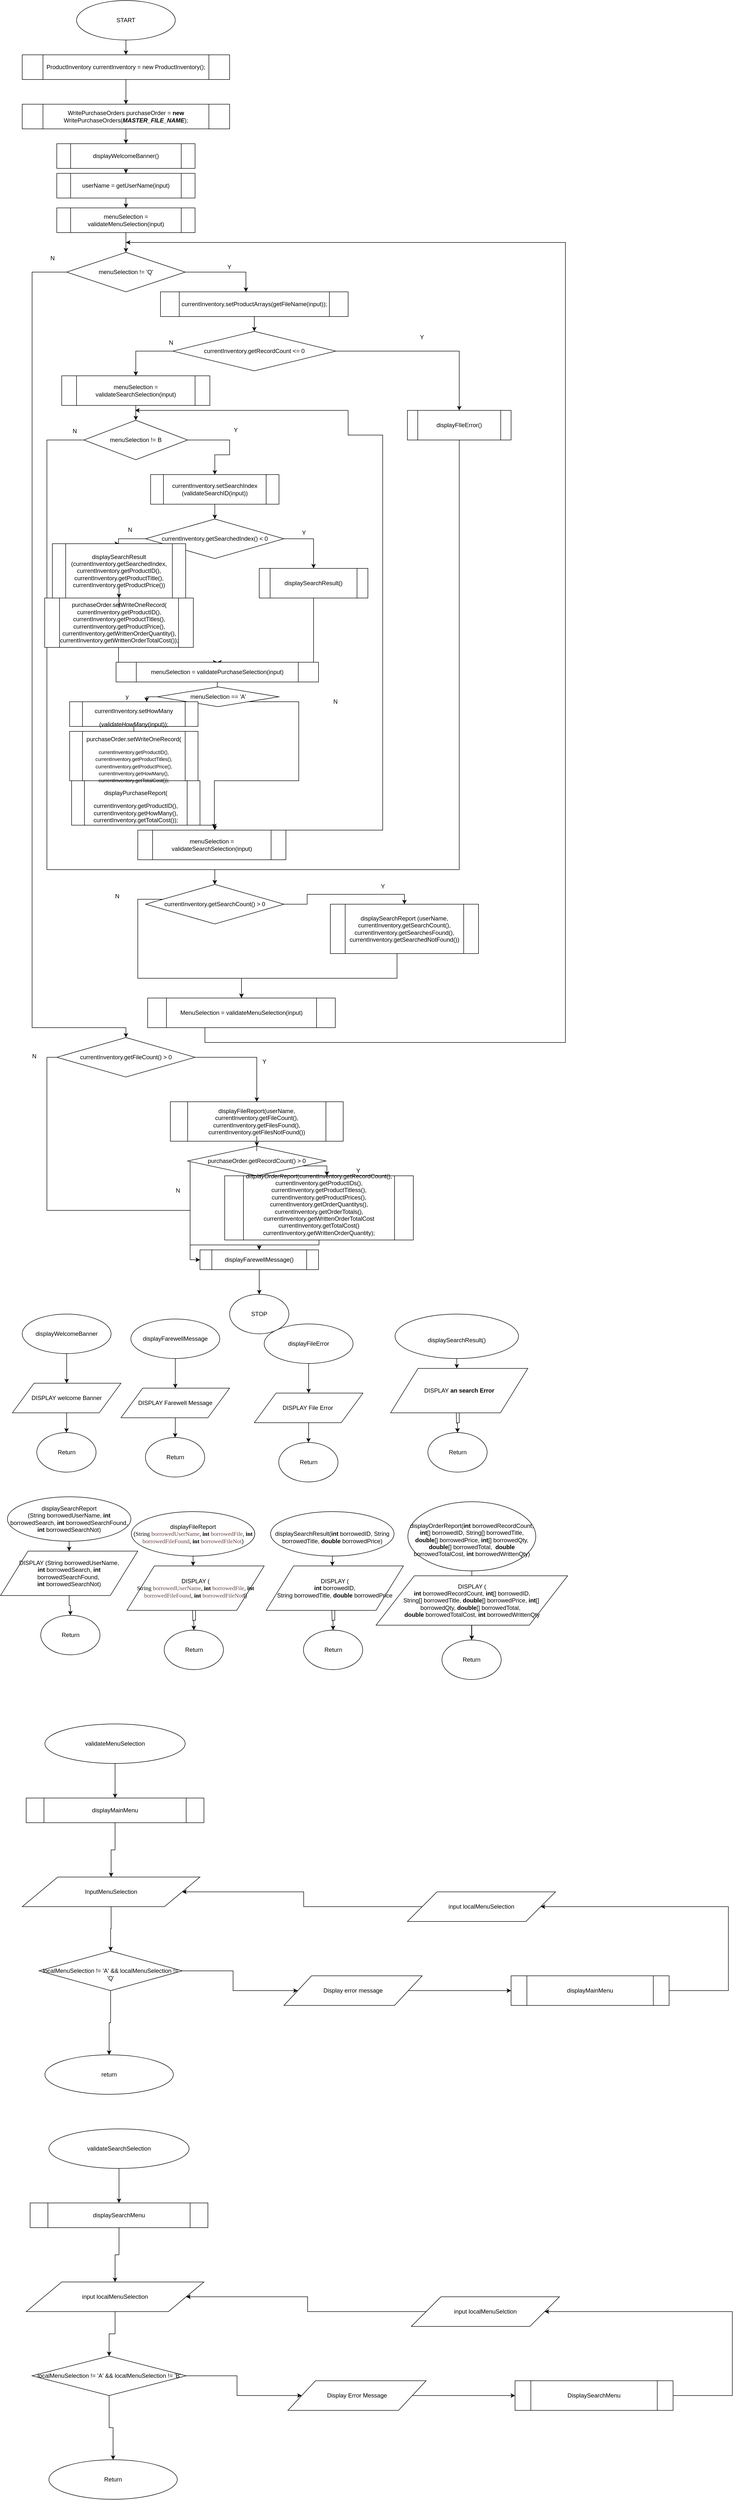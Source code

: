 <mxfile version="12.6.8" type="google" pages="2"><diagram id="ct2ORXxYquIzDV0jhzUm" name="FlowChart"><mxGraphModel dx="1488" dy="1743" grid="1" gridSize="10" guides="1" tooltips="1" connect="1" arrows="1" fold="1" page="1" pageScale="1" pageWidth="850" pageHeight="1100" math="0" shadow="0"><root><mxCell id="0"/><mxCell id="1" parent="0"/><mxCell id="kbiUQ-AD3EDQmQ-9XhS5-3" style="edgeStyle=orthogonalEdgeStyle;rounded=0;orthogonalLoop=1;jettySize=auto;html=1;" parent="1" source="kbiUQ-AD3EDQmQ-9XhS5-1" target="kbiUQ-AD3EDQmQ-9XhS5-2" edge="1"><mxGeometry relative="1" as="geometry"/></mxCell><mxCell id="kbiUQ-AD3EDQmQ-9XhS5-1" value="START" style="ellipse;whiteSpace=wrap;html=1;" parent="1" vertex="1"><mxGeometry x="150" y="-20" width="200" height="80" as="geometry"/></mxCell><mxCell id="kbiUQ-AD3EDQmQ-9XhS5-5" value="" style="edgeStyle=orthogonalEdgeStyle;rounded=0;orthogonalLoop=1;jettySize=auto;html=1;" parent="1" source="EFDT3xl1UUTPz5YFrEIs-1" target="kbiUQ-AD3EDQmQ-9XhS5-4" edge="1"><mxGeometry relative="1" as="geometry"/></mxCell><mxCell id="kbiUQ-AD3EDQmQ-9XhS5-2" value="ProductInventory currentInventory = new ProductInventory();" style="shape=process;whiteSpace=wrap;html=1;backgroundOutline=1;" parent="1" vertex="1"><mxGeometry x="40" y="90" width="420" height="50" as="geometry"/></mxCell><mxCell id="kbiUQ-AD3EDQmQ-9XhS5-7" value="" style="edgeStyle=orthogonalEdgeStyle;rounded=0;orthogonalLoop=1;jettySize=auto;html=1;" parent="1" source="kbiUQ-AD3EDQmQ-9XhS5-4" target="kbiUQ-AD3EDQmQ-9XhS5-6" edge="1"><mxGeometry relative="1" as="geometry"/></mxCell><mxCell id="kbiUQ-AD3EDQmQ-9XhS5-4" value="displayWelcomeBanner()" style="shape=process;whiteSpace=wrap;html=1;backgroundOutline=1;" parent="1" vertex="1"><mxGeometry x="110" y="270" width="280" height="50" as="geometry"/></mxCell><mxCell id="kbiUQ-AD3EDQmQ-9XhS5-9" value="" style="edgeStyle=orthogonalEdgeStyle;rounded=0;orthogonalLoop=1;jettySize=auto;html=1;" parent="1" source="kbiUQ-AD3EDQmQ-9XhS5-6" target="kbiUQ-AD3EDQmQ-9XhS5-8" edge="1"><mxGeometry relative="1" as="geometry"/></mxCell><mxCell id="kbiUQ-AD3EDQmQ-9XhS5-6" value="userName = getUserName(input)" style="shape=process;whiteSpace=wrap;html=1;backgroundOutline=1;" parent="1" vertex="1"><mxGeometry x="110" y="330" width="280" height="50" as="geometry"/></mxCell><mxCell id="kbiUQ-AD3EDQmQ-9XhS5-12" style="edgeStyle=orthogonalEdgeStyle;rounded=0;orthogonalLoop=1;jettySize=auto;html=1;" parent="1" source="kbiUQ-AD3EDQmQ-9XhS5-8" target="kbiUQ-AD3EDQmQ-9XhS5-10" edge="1"><mxGeometry relative="1" as="geometry"/></mxCell><mxCell id="kbiUQ-AD3EDQmQ-9XhS5-8" value="menuSelection = validateMenuSelection(input)" style="shape=process;whiteSpace=wrap;html=1;backgroundOutline=1;" parent="1" vertex="1"><mxGeometry x="110" y="400" width="280" height="50" as="geometry"/></mxCell><mxCell id="kbiUQ-AD3EDQmQ-9XhS5-13" style="edgeStyle=orthogonalEdgeStyle;rounded=0;orthogonalLoop=1;jettySize=auto;html=1;" parent="1" source="kbiUQ-AD3EDQmQ-9XhS5-10" target="kbiUQ-AD3EDQmQ-9XhS5-11" edge="1"><mxGeometry relative="1" as="geometry"><Array as="points"><mxPoint x="493" y="530"/></Array></mxGeometry></mxCell><mxCell id="kbiUQ-AD3EDQmQ-9XhS5-42" value="" style="edgeStyle=orthogonalEdgeStyle;rounded=0;orthogonalLoop=1;jettySize=auto;html=1;" parent="1" source="kbiUQ-AD3EDQmQ-9XhS5-10" target="kbiUQ-AD3EDQmQ-9XhS5-41" edge="1"><mxGeometry relative="1" as="geometry"><Array as="points"><mxPoint x="60" y="530"/><mxPoint x="60" y="2060"/></Array></mxGeometry></mxCell><mxCell id="kbiUQ-AD3EDQmQ-9XhS5-10" value="menuSelection != 'Q'" style="rhombus;whiteSpace=wrap;html=1;" parent="1" vertex="1"><mxGeometry x="130" y="490" width="240" height="80" as="geometry"/></mxCell><mxCell id="kbiUQ-AD3EDQmQ-9XhS5-46" style="edgeStyle=orthogonalEdgeStyle;rounded=0;orthogonalLoop=1;jettySize=auto;html=1;entryX=0.5;entryY=0;entryDx=0;entryDy=0;" parent="1" source="kbiUQ-AD3EDQmQ-9XhS5-41" target="kbiUQ-AD3EDQmQ-9XhS5-44" edge="1"><mxGeometry relative="1" as="geometry"><Array as="points"><mxPoint x="90" y="2120"/><mxPoint x="90" y="2430"/><mxPoint x="380" y="2430"/><mxPoint x="380" y="2500"/><mxPoint x="520" y="2500"/></Array></mxGeometry></mxCell><mxCell id="kbiUQ-AD3EDQmQ-9XhS5-47" style="edgeStyle=orthogonalEdgeStyle;rounded=0;orthogonalLoop=1;jettySize=auto;html=1;entryX=0.5;entryY=0;entryDx=0;entryDy=0;" parent="1" source="kbiUQ-AD3EDQmQ-9XhS5-41" target="kbiUQ-AD3EDQmQ-9XhS5-43" edge="1"><mxGeometry relative="1" as="geometry"><Array as="points"><mxPoint x="515" y="2120"/></Array></mxGeometry></mxCell><mxCell id="kbiUQ-AD3EDQmQ-9XhS5-41" value="currentInventory.getFileCount() &amp;gt; 0" style="rhombus;whiteSpace=wrap;html=1;" parent="1" vertex="1"><mxGeometry x="110" y="2080" width="280" height="80" as="geometry"/></mxCell><mxCell id="kbiUQ-AD3EDQmQ-9XhS5-15" style="edgeStyle=orthogonalEdgeStyle;rounded=0;orthogonalLoop=1;jettySize=auto;html=1;entryX=0.5;entryY=0;entryDx=0;entryDy=0;" parent="1" source="kbiUQ-AD3EDQmQ-9XhS5-11" target="kbiUQ-AD3EDQmQ-9XhS5-14" edge="1"><mxGeometry relative="1" as="geometry"/></mxCell><mxCell id="kbiUQ-AD3EDQmQ-9XhS5-11" value="currentInventory.setProductArrays(getFileName(input));" style="shape=process;whiteSpace=wrap;html=1;backgroundOutline=1;" parent="1" vertex="1"><mxGeometry x="320" y="570" width="380" height="50" as="geometry"/></mxCell><mxCell id="kbiUQ-AD3EDQmQ-9XhS5-17" style="edgeStyle=orthogonalEdgeStyle;rounded=0;orthogonalLoop=1;jettySize=auto;html=1;entryX=0.5;entryY=0;entryDx=0;entryDy=0;" parent="1" source="kbiUQ-AD3EDQmQ-9XhS5-14" target="kbiUQ-AD3EDQmQ-9XhS5-16" edge="1"><mxGeometry relative="1" as="geometry"><Array as="points"><mxPoint x="925" y="690"/></Array></mxGeometry></mxCell><mxCell id="kbiUQ-AD3EDQmQ-9XhS5-19" style="edgeStyle=orthogonalEdgeStyle;rounded=0;orthogonalLoop=1;jettySize=auto;html=1;entryX=0.5;entryY=0;entryDx=0;entryDy=0;" parent="1" source="kbiUQ-AD3EDQmQ-9XhS5-14" target="kbiUQ-AD3EDQmQ-9XhS5-18" edge="1"><mxGeometry relative="1" as="geometry"><Array as="points"><mxPoint x="270" y="690"/></Array></mxGeometry></mxCell><mxCell id="kbiUQ-AD3EDQmQ-9XhS5-14" value="currentInventory.getRecordCount &amp;lt;= 0" style="rhombus;whiteSpace=wrap;html=1;" parent="1" vertex="1"><mxGeometry x="345" y="650" width="330" height="80" as="geometry"/></mxCell><mxCell id="kbiUQ-AD3EDQmQ-9XhS5-55" style="edgeStyle=orthogonalEdgeStyle;rounded=0;orthogonalLoop=1;jettySize=auto;html=1;entryX=0.5;entryY=0;entryDx=0;entryDy=0;" parent="1" source="kbiUQ-AD3EDQmQ-9XhS5-16" target="kbiUQ-AD3EDQmQ-9XhS5-34" edge="1"><mxGeometry relative="1" as="geometry"><Array as="points"><mxPoint x="925" y="1740"/><mxPoint x="430" y="1740"/></Array></mxGeometry></mxCell><mxCell id="kbiUQ-AD3EDQmQ-9XhS5-16" value="displayFIleError()" style="shape=process;whiteSpace=wrap;html=1;backgroundOutline=1;" parent="1" vertex="1"><mxGeometry x="820" y="810" width="210" height="60" as="geometry"/></mxCell><mxCell id="kbiUQ-AD3EDQmQ-9XhS5-21" style="edgeStyle=orthogonalEdgeStyle;rounded=0;orthogonalLoop=1;jettySize=auto;html=1;" parent="1" source="kbiUQ-AD3EDQmQ-9XhS5-18" target="kbiUQ-AD3EDQmQ-9XhS5-20" edge="1"><mxGeometry relative="1" as="geometry"/></mxCell><mxCell id="kbiUQ-AD3EDQmQ-9XhS5-18" value="menuSelection = validateSearchSelection(input)" style="shape=process;whiteSpace=wrap;html=1;backgroundOutline=1;" parent="1" vertex="1"><mxGeometry x="120" y="740" width="300" height="60" as="geometry"/></mxCell><mxCell id="kbiUQ-AD3EDQmQ-9XhS5-23" style="edgeStyle=orthogonalEdgeStyle;rounded=0;orthogonalLoop=1;jettySize=auto;html=1;entryX=0.5;entryY=0;entryDx=0;entryDy=0;" parent="1" source="kbiUQ-AD3EDQmQ-9XhS5-20" target="kbiUQ-AD3EDQmQ-9XhS5-22" edge="1"><mxGeometry relative="1" as="geometry"><Array as="points"><mxPoint x="460" y="870"/><mxPoint x="460" y="900"/><mxPoint x="430" y="900"/></Array></mxGeometry></mxCell><mxCell id="kbiUQ-AD3EDQmQ-9XhS5-54" style="edgeStyle=orthogonalEdgeStyle;rounded=0;orthogonalLoop=1;jettySize=auto;html=1;" parent="1" source="kbiUQ-AD3EDQmQ-9XhS5-20" target="kbiUQ-AD3EDQmQ-9XhS5-34" edge="1"><mxGeometry relative="1" as="geometry"><Array as="points"><mxPoint x="90" y="870"/><mxPoint x="90" y="1740"/><mxPoint x="430" y="1740"/></Array></mxGeometry></mxCell><mxCell id="kbiUQ-AD3EDQmQ-9XhS5-20" value="menuSelection != B" style="rhombus;whiteSpace=wrap;html=1;" parent="1" vertex="1"><mxGeometry x="165" y="830" width="210" height="80" as="geometry"/></mxCell><mxCell id="kbiUQ-AD3EDQmQ-9XhS5-25" style="edgeStyle=orthogonalEdgeStyle;rounded=0;orthogonalLoop=1;jettySize=auto;html=1;entryX=0.5;entryY=0;entryDx=0;entryDy=0;" parent="1" source="kbiUQ-AD3EDQmQ-9XhS5-22" target="kbiUQ-AD3EDQmQ-9XhS5-24" edge="1"><mxGeometry relative="1" as="geometry"/></mxCell><mxCell id="kbiUQ-AD3EDQmQ-9XhS5-22" value="currentInventory.setSearchIndex&lt;br&gt;(validateSearchID(input))" style="shape=process;whiteSpace=wrap;html=1;backgroundOutline=1;" parent="1" vertex="1"><mxGeometry x="300" y="940" width="260" height="60" as="geometry"/></mxCell><mxCell id="kbiUQ-AD3EDQmQ-9XhS5-27" style="edgeStyle=orthogonalEdgeStyle;rounded=0;orthogonalLoop=1;jettySize=auto;html=1;entryX=0.5;entryY=0;entryDx=0;entryDy=0;" parent="1" source="kbiUQ-AD3EDQmQ-9XhS5-24" target="kbiUQ-AD3EDQmQ-9XhS5-26" edge="1"><mxGeometry relative="1" as="geometry"><Array as="points"><mxPoint x="235" y="1070"/></Array></mxGeometry></mxCell><mxCell id="kbiUQ-AD3EDQmQ-9XhS5-29" style="edgeStyle=orthogonalEdgeStyle;rounded=0;orthogonalLoop=1;jettySize=auto;html=1;entryX=0.5;entryY=0;entryDx=0;entryDy=0;" parent="1" source="kbiUQ-AD3EDQmQ-9XhS5-24" target="kbiUQ-AD3EDQmQ-9XhS5-28" edge="1"><mxGeometry relative="1" as="geometry"><Array as="points"><mxPoint x="630" y="1070"/></Array></mxGeometry></mxCell><mxCell id="kbiUQ-AD3EDQmQ-9XhS5-24" value="currentInventory.getSearchedIndex() &amp;lt; 0" style="rhombus;whiteSpace=wrap;html=1;" parent="1" vertex="1"><mxGeometry x="290" y="1030" width="280" height="80" as="geometry"/></mxCell><mxCell id="kbiUQ-AD3EDQmQ-9XhS5-31" style="edgeStyle=orthogonalEdgeStyle;rounded=0;orthogonalLoop=1;jettySize=auto;html=1;entryX=0.5;entryY=0;entryDx=0;entryDy=0;" parent="1" source="EFDT3xl1UUTPz5YFrEIs-3" target="kbiUQ-AD3EDQmQ-9XhS5-30" edge="1"><mxGeometry relative="1" as="geometry"><Array as="points"><mxPoint x="235" y="1320"/><mxPoint x="435" y="1320"/></Array></mxGeometry></mxCell><mxCell id="kbiUQ-AD3EDQmQ-9XhS5-26" value="displaySearchResult&lt;br&gt;(currentInventory.getSearchedIndex,&lt;br&gt;currentInventory.getProductID(), &lt;br&gt;currentInventory.getProductTitle(),&lt;br&gt;currentInventory.getProductPrice())" style="shape=process;whiteSpace=wrap;html=1;backgroundOutline=1;" parent="1" vertex="1"><mxGeometry x="101" y="1080" width="270" height="110" as="geometry"/></mxCell><mxCell id="kbiUQ-AD3EDQmQ-9XhS5-32" style="edgeStyle=orthogonalEdgeStyle;rounded=0;orthogonalLoop=1;jettySize=auto;html=1;entryX=0.5;entryY=0;entryDx=0;entryDy=0;" parent="1" source="kbiUQ-AD3EDQmQ-9XhS5-28" target="kbiUQ-AD3EDQmQ-9XhS5-30" edge="1"><mxGeometry relative="1" as="geometry"><Array as="points"><mxPoint x="630" y="1320"/><mxPoint x="435" y="1320"/></Array></mxGeometry></mxCell><mxCell id="kbiUQ-AD3EDQmQ-9XhS5-28" value="displaySearchResult()" style="shape=process;whiteSpace=wrap;html=1;backgroundOutline=1;" parent="1" vertex="1"><mxGeometry x="520" y="1130" width="220" height="60" as="geometry"/></mxCell><mxCell id="EFDT3xl1UUTPz5YFrEIs-8" style="edgeStyle=orthogonalEdgeStyle;rounded=0;orthogonalLoop=1;jettySize=auto;html=1;entryX=0.5;entryY=0;entryDx=0;entryDy=0;" parent="1" source="kbiUQ-AD3EDQmQ-9XhS5-30" target="EFDT3xl1UUTPz5YFrEIs-5" edge="1"><mxGeometry relative="1" as="geometry"/></mxCell><mxCell id="kbiUQ-AD3EDQmQ-9XhS5-30" value="menuSelection = validatePurchaseSelection(input)" style="shape=process;whiteSpace=wrap;html=1;backgroundOutline=1;" parent="1" vertex="1"><mxGeometry x="230" y="1320" width="410" height="40" as="geometry"/></mxCell><mxCell id="kbiUQ-AD3EDQmQ-9XhS5-38" style="edgeStyle=orthogonalEdgeStyle;rounded=0;orthogonalLoop=1;jettySize=auto;html=1;entryX=0.5;entryY=0;entryDx=0;entryDy=0;" parent="1" source="kbiUQ-AD3EDQmQ-9XhS5-34" target="kbiUQ-AD3EDQmQ-9XhS5-35" edge="1"><mxGeometry relative="1" as="geometry"/></mxCell><mxCell id="kbiUQ-AD3EDQmQ-9XhS5-39" style="edgeStyle=orthogonalEdgeStyle;rounded=0;orthogonalLoop=1;jettySize=auto;html=1;" parent="1" source="kbiUQ-AD3EDQmQ-9XhS5-34" target="kbiUQ-AD3EDQmQ-9XhS5-36" edge="1"><mxGeometry relative="1" as="geometry"><Array as="points"><mxPoint x="430" y="1800"/><mxPoint x="274" y="1800"/><mxPoint x="274" y="1960"/><mxPoint x="484" y="1960"/></Array></mxGeometry></mxCell><mxCell id="kbiUQ-AD3EDQmQ-9XhS5-34" value="currentInventory.getSearchCount() &amp;gt; 0" style="rhombus;whiteSpace=wrap;html=1;" parent="1" vertex="1"><mxGeometry x="290" y="1770" width="280" height="80" as="geometry"/></mxCell><mxCell id="kbiUQ-AD3EDQmQ-9XhS5-37" value="" style="edgeStyle=orthogonalEdgeStyle;rounded=0;orthogonalLoop=1;jettySize=auto;html=1;" parent="1" source="kbiUQ-AD3EDQmQ-9XhS5-35" target="kbiUQ-AD3EDQmQ-9XhS5-36" edge="1"><mxGeometry relative="1" as="geometry"><Array as="points"><mxPoint x="799" y="1960"/><mxPoint x="484" y="1960"/></Array></mxGeometry></mxCell><mxCell id="kbiUQ-AD3EDQmQ-9XhS5-35" value="displaySearchReport (userName,&lt;br&gt;currentInventory.getSearchCount(),&lt;br&gt;currentInventory.getSearchesFound(),&lt;br&gt;currentInventory.getSearchedNotFound())" style="shape=process;whiteSpace=wrap;html=1;backgroundOutline=1;" parent="1" vertex="1"><mxGeometry x="664" y="1810" width="300" height="100" as="geometry"/></mxCell><mxCell id="kbiUQ-AD3EDQmQ-9XhS5-40" style="edgeStyle=orthogonalEdgeStyle;rounded=0;orthogonalLoop=1;jettySize=auto;html=1;" parent="1" source="kbiUQ-AD3EDQmQ-9XhS5-36" edge="1"><mxGeometry relative="1" as="geometry"><mxPoint x="250" y="470" as="targetPoint"/><Array as="points"><mxPoint x="410" y="2090"/><mxPoint x="1140" y="2090"/><mxPoint x="1140" y="470"/></Array></mxGeometry></mxCell><mxCell id="kbiUQ-AD3EDQmQ-9XhS5-36" value="MenuSelection = validateMenuSelection(input)" style="shape=process;whiteSpace=wrap;html=1;backgroundOutline=1;" parent="1" vertex="1"><mxGeometry x="294" y="2000" width="380" height="60" as="geometry"/></mxCell><mxCell id="kbiUQ-AD3EDQmQ-9XhS5-45" value="" style="edgeStyle=orthogonalEdgeStyle;rounded=0;orthogonalLoop=1;jettySize=auto;html=1;" parent="1" source="EFDT3xl1UUTPz5YFrEIs-20" target="kbiUQ-AD3EDQmQ-9XhS5-44" edge="1"><mxGeometry relative="1" as="geometry"><Array as="points"><mxPoint x="380" y="2530"/></Array></mxGeometry></mxCell><mxCell id="kbiUQ-AD3EDQmQ-9XhS5-43" value="displayFileReport(userName, currentInventory.getFileCount(),&lt;br&gt;currentInventory.getFilesFound(),&lt;br&gt;currentInventory.getFilesNotFound())" style="shape=process;whiteSpace=wrap;html=1;backgroundOutline=1;" parent="1" vertex="1"><mxGeometry x="340" y="2210" width="350" height="80" as="geometry"/></mxCell><mxCell id="kbiUQ-AD3EDQmQ-9XhS5-63" style="edgeStyle=orthogonalEdgeStyle;rounded=0;orthogonalLoop=1;jettySize=auto;html=1;" parent="1" source="kbiUQ-AD3EDQmQ-9XhS5-44" target="kbiUQ-AD3EDQmQ-9XhS5-62" edge="1"><mxGeometry relative="1" as="geometry"/></mxCell><mxCell id="kbiUQ-AD3EDQmQ-9XhS5-44" value="displayFarewellMessage()" style="shape=process;whiteSpace=wrap;html=1;backgroundOutline=1;" parent="1" vertex="1"><mxGeometry x="400" y="2510" width="240" height="40" as="geometry"/></mxCell><mxCell id="kbiUQ-AD3EDQmQ-9XhS5-48" value="Y" style="text;html=1;align=center;verticalAlign=middle;resizable=0;points=[];autosize=1;" parent="1" vertex="1"><mxGeometry x="520" y="2119" width="20" height="20" as="geometry"/></mxCell><mxCell id="kbiUQ-AD3EDQmQ-9XhS5-49" value="N" style="text;html=1;align=center;verticalAlign=middle;resizable=0;points=[];autosize=1;" parent="1" vertex="1"><mxGeometry x="54" y="2108" width="20" height="20" as="geometry"/></mxCell><mxCell id="kbiUQ-AD3EDQmQ-9XhS5-50" value="N" style="text;html=1;align=center;verticalAlign=middle;resizable=0;points=[];autosize=1;" parent="1" vertex="1"><mxGeometry x="91" y="492" width="20" height="20" as="geometry"/></mxCell><mxCell id="kbiUQ-AD3EDQmQ-9XhS5-51" value="Y" style="text;html=1;align=center;verticalAlign=middle;resizable=0;points=[];autosize=1;" parent="1" vertex="1"><mxGeometry x="449" y="510" width="20" height="20" as="geometry"/></mxCell><mxCell id="kbiUQ-AD3EDQmQ-9XhS5-52" value="N" style="text;html=1;align=center;verticalAlign=middle;resizable=0;points=[];autosize=1;" parent="1" vertex="1"><mxGeometry x="331" y="663" width="20" height="20" as="geometry"/></mxCell><mxCell id="kbiUQ-AD3EDQmQ-9XhS5-53" value="Y" style="text;html=1;align=center;verticalAlign=middle;resizable=0;points=[];autosize=1;" parent="1" vertex="1"><mxGeometry x="839" y="652" width="20" height="20" as="geometry"/></mxCell><mxCell id="kbiUQ-AD3EDQmQ-9XhS5-56" value="Y" style="text;html=1;align=center;verticalAlign=middle;resizable=0;points=[];autosize=1;" parent="1" vertex="1"><mxGeometry x="462" y="840" width="20" height="20" as="geometry"/></mxCell><mxCell id="kbiUQ-AD3EDQmQ-9XhS5-57" value="N" style="text;html=1;align=center;verticalAlign=middle;resizable=0;points=[];autosize=1;" parent="1" vertex="1"><mxGeometry x="136" y="842" width="20" height="20" as="geometry"/></mxCell><mxCell id="kbiUQ-AD3EDQmQ-9XhS5-58" value="N" style="text;html=1;align=center;verticalAlign=middle;resizable=0;points=[];autosize=1;" parent="1" vertex="1"><mxGeometry x="248" y="1042" width="20" height="20" as="geometry"/></mxCell><mxCell id="kbiUQ-AD3EDQmQ-9XhS5-59" value="Y" style="text;html=1;align=center;verticalAlign=middle;resizable=0;points=[];autosize=1;" parent="1" vertex="1"><mxGeometry x="600" y="1048" width="20" height="20" as="geometry"/></mxCell><mxCell id="kbiUQ-AD3EDQmQ-9XhS5-60" value="Y" style="text;html=1;align=center;verticalAlign=middle;resizable=0;points=[];autosize=1;" parent="1" vertex="1"><mxGeometry x="760" y="1764" width="20" height="20" as="geometry"/></mxCell><mxCell id="kbiUQ-AD3EDQmQ-9XhS5-61" value="N" style="text;html=1;align=center;verticalAlign=middle;resizable=0;points=[];autosize=1;" parent="1" vertex="1"><mxGeometry x="222" y="1784" width="20" height="20" as="geometry"/></mxCell><mxCell id="kbiUQ-AD3EDQmQ-9XhS5-62" value="STOP" style="ellipse;whiteSpace=wrap;html=1;" parent="1" vertex="1"><mxGeometry x="460" y="2600" width="120" height="80" as="geometry"/></mxCell><mxCell id="kbiUQ-AD3EDQmQ-9XhS5-67" style="edgeStyle=orthogonalEdgeStyle;rounded=0;orthogonalLoop=1;jettySize=auto;html=1;entryX=0.5;entryY=0;entryDx=0;entryDy=0;" parent="1" source="kbiUQ-AD3EDQmQ-9XhS5-64" target="kbiUQ-AD3EDQmQ-9XhS5-66" edge="1"><mxGeometry relative="1" as="geometry"/></mxCell><mxCell id="kbiUQ-AD3EDQmQ-9XhS5-64" value="displayWelcomeBanner" style="ellipse;whiteSpace=wrap;html=1;" parent="1" vertex="1"><mxGeometry x="40" y="2640" width="180" height="80" as="geometry"/></mxCell><mxCell id="kbiUQ-AD3EDQmQ-9XhS5-65" value="Return" style="ellipse;whiteSpace=wrap;html=1;" parent="1" vertex="1"><mxGeometry x="69.5" y="2880" width="120" height="80" as="geometry"/></mxCell><mxCell id="kbiUQ-AD3EDQmQ-9XhS5-68" style="edgeStyle=orthogonalEdgeStyle;rounded=0;orthogonalLoop=1;jettySize=auto;html=1;entryX=0.5;entryY=0;entryDx=0;entryDy=0;" parent="1" source="kbiUQ-AD3EDQmQ-9XhS5-66" target="kbiUQ-AD3EDQmQ-9XhS5-65" edge="1"><mxGeometry relative="1" as="geometry"/></mxCell><mxCell id="kbiUQ-AD3EDQmQ-9XhS5-66" value="DISPLAY welcome Banner" style="shape=parallelogram;perimeter=parallelogramPerimeter;whiteSpace=wrap;html=1;" parent="1" vertex="1"><mxGeometry x="20" y="2780" width="220" height="60" as="geometry"/></mxCell><mxCell id="kbiUQ-AD3EDQmQ-9XhS5-69" style="edgeStyle=orthogonalEdgeStyle;rounded=0;orthogonalLoop=1;jettySize=auto;html=1;entryX=0.5;entryY=0;entryDx=0;entryDy=0;" parent="1" source="kbiUQ-AD3EDQmQ-9XhS5-70" target="kbiUQ-AD3EDQmQ-9XhS5-73" edge="1"><mxGeometry relative="1" as="geometry"/></mxCell><mxCell id="kbiUQ-AD3EDQmQ-9XhS5-70" value="displayFarewellMessage" style="ellipse;whiteSpace=wrap;html=1;" parent="1" vertex="1"><mxGeometry x="260" y="2650" width="180" height="80" as="geometry"/></mxCell><mxCell id="kbiUQ-AD3EDQmQ-9XhS5-71" value="Return" style="ellipse;whiteSpace=wrap;html=1;" parent="1" vertex="1"><mxGeometry x="289.5" y="2890" width="120" height="80" as="geometry"/></mxCell><mxCell id="kbiUQ-AD3EDQmQ-9XhS5-72" style="edgeStyle=orthogonalEdgeStyle;rounded=0;orthogonalLoop=1;jettySize=auto;html=1;entryX=0.5;entryY=0;entryDx=0;entryDy=0;" parent="1" source="kbiUQ-AD3EDQmQ-9XhS5-73" target="kbiUQ-AD3EDQmQ-9XhS5-71" edge="1"><mxGeometry relative="1" as="geometry"/></mxCell><mxCell id="kbiUQ-AD3EDQmQ-9XhS5-73" value="DISPLAY Farewell Message" style="shape=parallelogram;perimeter=parallelogramPerimeter;whiteSpace=wrap;html=1;" parent="1" vertex="1"><mxGeometry x="240" y="2790" width="220" height="60" as="geometry"/></mxCell><mxCell id="kbiUQ-AD3EDQmQ-9XhS5-74" style="edgeStyle=orthogonalEdgeStyle;rounded=0;orthogonalLoop=1;jettySize=auto;html=1;entryX=0.5;entryY=0;entryDx=0;entryDy=0;" parent="1" source="kbiUQ-AD3EDQmQ-9XhS5-75" target="kbiUQ-AD3EDQmQ-9XhS5-78" edge="1"><mxGeometry relative="1" as="geometry"/></mxCell><mxCell id="kbiUQ-AD3EDQmQ-9XhS5-75" value="displayFileError" style="ellipse;whiteSpace=wrap;html=1;" parent="1" vertex="1"><mxGeometry x="530" y="2660" width="180" height="80" as="geometry"/></mxCell><mxCell id="kbiUQ-AD3EDQmQ-9XhS5-76" value="Return" style="ellipse;whiteSpace=wrap;html=1;" parent="1" vertex="1"><mxGeometry x="559.5" y="2900" width="120" height="80" as="geometry"/></mxCell><mxCell id="kbiUQ-AD3EDQmQ-9XhS5-77" style="edgeStyle=orthogonalEdgeStyle;rounded=0;orthogonalLoop=1;jettySize=auto;html=1;entryX=0.5;entryY=0;entryDx=0;entryDy=0;" parent="1" source="kbiUQ-AD3EDQmQ-9XhS5-78" target="kbiUQ-AD3EDQmQ-9XhS5-76" edge="1"><mxGeometry relative="1" as="geometry"/></mxCell><mxCell id="kbiUQ-AD3EDQmQ-9XhS5-78" value="DISPLAY File Error&amp;nbsp;" style="shape=parallelogram;perimeter=parallelogramPerimeter;whiteSpace=wrap;html=1;" parent="1" vertex="1"><mxGeometry x="510" y="2800" width="220" height="60" as="geometry"/></mxCell><mxCell id="kbiUQ-AD3EDQmQ-9XhS5-79" style="edgeStyle=orthogonalEdgeStyle;rounded=0;orthogonalLoop=1;jettySize=auto;html=1;entryX=0.5;entryY=0;entryDx=0;entryDy=0;" parent="1" source="kbiUQ-AD3EDQmQ-9XhS5-80" target="kbiUQ-AD3EDQmQ-9XhS5-83" edge="1"><mxGeometry relative="1" as="geometry"/></mxCell><mxCell id="kbiUQ-AD3EDQmQ-9XhS5-80" value="displaySearchReport&lt;br&gt;&lt;span class=&quot;s1&quot;&gt;(String &lt;/span&gt;&lt;span&gt;borrowedUserName&lt;/span&gt;&lt;span class=&quot;s1&quot;&gt;, &lt;/span&gt;&lt;span class=&quot;s2&quot;&gt;&lt;b&gt;int&lt;/b&gt;&lt;/span&gt;&lt;span class=&quot;s1&quot;&gt; &lt;/span&gt;&lt;span&gt;borrowedSearch&lt;/span&gt;&lt;span class=&quot;s1&quot;&gt;, &lt;/span&gt;&lt;span class=&quot;s2&quot;&gt;&lt;b&gt;int&lt;/b&gt;&lt;/span&gt;&lt;span class=&quot;s1&quot;&gt; &lt;/span&gt;&lt;span&gt;borrowedSearchFound&lt;/span&gt;&lt;span class=&quot;s1&quot;&gt;, &lt;/span&gt;&lt;span class=&quot;s2&quot;&gt;&lt;b&gt;int&lt;/b&gt;&lt;/span&gt;&lt;span class=&quot;s1&quot;&gt; &lt;/span&gt;&lt;span&gt;borrowedSearchNot&lt;/span&gt;&lt;span class=&quot;s1&quot;&gt;)&lt;/span&gt;" style="ellipse;whiteSpace=wrap;html=1;" parent="1" vertex="1"><mxGeometry x="10" y="3010" width="250" height="90" as="geometry"/></mxCell><mxCell id="kbiUQ-AD3EDQmQ-9XhS5-81" value="Return" style="ellipse;whiteSpace=wrap;html=1;" parent="1" vertex="1"><mxGeometry x="77.5" y="3250" width="120" height="80" as="geometry"/></mxCell><mxCell id="kbiUQ-AD3EDQmQ-9XhS5-82" style="edgeStyle=orthogonalEdgeStyle;rounded=0;orthogonalLoop=1;jettySize=auto;html=1;entryX=0.5;entryY=0;entryDx=0;entryDy=0;" parent="1" source="kbiUQ-AD3EDQmQ-9XhS5-83" target="kbiUQ-AD3EDQmQ-9XhS5-81" edge="1"><mxGeometry relative="1" as="geometry"/></mxCell><mxCell id="kbiUQ-AD3EDQmQ-9XhS5-83" value="&lt;span class=&quot;s1&quot;&gt;DISPLAY (String&amp;nbsp;&lt;/span&gt;borrowedUserName&lt;span class=&quot;s1&quot;&gt;,&lt;br&gt;&amp;nbsp;&lt;/span&gt;&lt;span class=&quot;s2&quot;&gt;&lt;b&gt;int&lt;/b&gt;&lt;/span&gt;&lt;span class=&quot;s1&quot;&gt;&amp;nbsp;&lt;/span&gt;borrowedSearch&lt;span class=&quot;s1&quot;&gt;,&amp;nbsp;&lt;/span&gt;&lt;span class=&quot;s2&quot;&gt;&lt;b&gt;int&lt;/b&gt;&lt;/span&gt;&lt;span class=&quot;s1&quot;&gt;&amp;nbsp;&lt;br&gt;&lt;/span&gt;borrowedSearchFound&lt;span class=&quot;s1&quot;&gt;,&amp;nbsp;&lt;br&gt;&lt;/span&gt;&lt;span class=&quot;s2&quot;&gt;&lt;b&gt;int&lt;/b&gt;&lt;/span&gt;&lt;span class=&quot;s1&quot;&gt;&amp;nbsp;&lt;/span&gt;borrowedSearchNot&lt;span class=&quot;s1&quot;&gt;)&lt;/span&gt;" style="shape=parallelogram;perimeter=parallelogramPerimeter;whiteSpace=wrap;html=1;" parent="1" vertex="1"><mxGeometry x="-4" y="3120" width="278" height="90" as="geometry"/></mxCell><mxCell id="kbiUQ-AD3EDQmQ-9XhS5-84" style="edgeStyle=orthogonalEdgeStyle;rounded=0;orthogonalLoop=1;jettySize=auto;html=1;entryX=0.5;entryY=0;entryDx=0;entryDy=0;" parent="1" source="kbiUQ-AD3EDQmQ-9XhS5-85" edge="1"><mxGeometry relative="1" as="geometry"><mxPoint x="385" y="3150" as="targetPoint"/></mxGeometry></mxCell><mxCell id="kbiUQ-AD3EDQmQ-9XhS5-85" value="displayFileReport&lt;br&gt;&lt;span class=&quot;s1&quot;&gt;(&lt;/span&gt;&lt;span class=&quot;s1&quot;&gt;&lt;span class=&quot;s1&quot; style=&quot;font-family: &amp;#34;menlo&amp;#34;&quot;&gt;String &lt;/span&gt;&lt;span style=&quot;color: rgb(106 , 62 , 62) ; font-family: &amp;#34;menlo&amp;#34;&quot;&gt;borrowedUserName&lt;/span&gt;&lt;span class=&quot;s1&quot; style=&quot;font-family: &amp;#34;menlo&amp;#34;&quot;&gt;, &lt;/span&gt;&lt;span class=&quot;s2&quot; style=&quot;font-family: &amp;#34;menlo&amp;#34;&quot;&gt;&lt;b&gt;int&lt;/b&gt;&lt;/span&gt;&lt;span class=&quot;s1&quot; style=&quot;font-family: &amp;#34;menlo&amp;#34;&quot;&gt; &lt;/span&gt;&lt;span style=&quot;color: rgb(106 , 62 , 62) ; font-family: &amp;#34;menlo&amp;#34;&quot;&gt;borrowedFile&lt;/span&gt;&lt;span class=&quot;s1&quot; style=&quot;font-family: &amp;#34;menlo&amp;#34;&quot;&gt;, &lt;/span&gt;&lt;span class=&quot;s2&quot; style=&quot;font-family: &amp;#34;menlo&amp;#34;&quot;&gt;&lt;b&gt;int&lt;/b&gt;&lt;/span&gt;&lt;span class=&quot;s1&quot; style=&quot;font-family: &amp;#34;menlo&amp;#34;&quot;&gt; &lt;/span&gt;&lt;span style=&quot;color: rgb(106 , 62 , 62) ; font-family: &amp;#34;menlo&amp;#34;&quot;&gt;borrowedFileFound&lt;/span&gt;&lt;span class=&quot;s1&quot; style=&quot;font-family: &amp;#34;menlo&amp;#34;&quot;&gt;, &lt;/span&gt;&lt;span class=&quot;s2&quot; style=&quot;font-family: &amp;#34;menlo&amp;#34;&quot;&gt;&lt;b&gt;int&lt;/b&gt;&lt;/span&gt;&lt;span class=&quot;s1&quot; style=&quot;font-family: &amp;#34;menlo&amp;#34;&quot;&gt; &lt;/span&gt;&lt;span style=&quot;color: rgb(106 , 62 , 62) ; font-family: &amp;#34;menlo&amp;#34;&quot;&gt;borrowedFileNot&lt;/span&gt;)&lt;/span&gt;" style="ellipse;whiteSpace=wrap;html=1;" parent="1" vertex="1"><mxGeometry x="261" y="3040" width="250" height="90" as="geometry"/></mxCell><mxCell id="kbiUQ-AD3EDQmQ-9XhS5-86" value="Return" style="ellipse;whiteSpace=wrap;html=1;" parent="1" vertex="1"><mxGeometry x="327.5" y="3280" width="120" height="80" as="geometry"/></mxCell><mxCell id="kbiUQ-AD3EDQmQ-9XhS5-87" style="edgeStyle=orthogonalEdgeStyle;rounded=0;orthogonalLoop=1;jettySize=auto;html=1;entryX=0.5;entryY=0;entryDx=0;entryDy=0;" parent="1" target="kbiUQ-AD3EDQmQ-9XhS5-86" edge="1"><mxGeometry relative="1" as="geometry"><mxPoint x="385" y="3240" as="sourcePoint"/></mxGeometry></mxCell><mxCell id="kbiUQ-AD3EDQmQ-9XhS5-89" value="" style="edgeStyle=orthogonalEdgeStyle;rounded=0;orthogonalLoop=1;jettySize=auto;html=1;" parent="1" source="kbiUQ-AD3EDQmQ-9XhS5-88" target="kbiUQ-AD3EDQmQ-9XhS5-86" edge="1"><mxGeometry relative="1" as="geometry"/></mxCell><mxCell id="kbiUQ-AD3EDQmQ-9XhS5-88" value="&lt;span class=&quot;s1&quot;&gt;DISPLAY (&lt;br&gt;&lt;/span&gt;&lt;span class=&quot;s1&quot; style=&quot;font-family: &amp;#34;menlo&amp;#34;&quot;&gt;String &lt;/span&gt;&lt;span style=&quot;color: rgb(106 , 62 , 62) ; font-family: &amp;#34;menlo&amp;#34;&quot;&gt;borrowedUserName&lt;/span&gt;&lt;span class=&quot;s1&quot; style=&quot;font-family: &amp;#34;menlo&amp;#34;&quot;&gt;, &lt;/span&gt;&lt;span class=&quot;s2&quot; style=&quot;font-family: &amp;#34;menlo&amp;#34;&quot;&gt;&lt;b&gt;int&lt;/b&gt;&lt;/span&gt;&lt;span class=&quot;s1&quot; style=&quot;font-family: &amp;#34;menlo&amp;#34;&quot;&gt; &lt;/span&gt;&lt;span style=&quot;color: rgb(106 , 62 , 62) ; font-family: &amp;#34;menlo&amp;#34;&quot;&gt;borrowedFile&lt;/span&gt;&lt;span class=&quot;s1&quot; style=&quot;font-family: &amp;#34;menlo&amp;#34;&quot;&gt;, &lt;/span&gt;&lt;span class=&quot;s2&quot; style=&quot;font-family: &amp;#34;menlo&amp;#34;&quot;&gt;&lt;b&gt;int&lt;/b&gt;&lt;/span&gt;&lt;span class=&quot;s1&quot; style=&quot;font-family: &amp;#34;menlo&amp;#34;&quot;&gt; &lt;/span&gt;&lt;span style=&quot;color: rgb(106 , 62 , 62) ; font-family: &amp;#34;menlo&amp;#34;&quot;&gt;borrowedFileFound&lt;/span&gt;&lt;span class=&quot;s1&quot; style=&quot;font-family: &amp;#34;menlo&amp;#34;&quot;&gt;, &lt;/span&gt;&lt;span class=&quot;s2&quot; style=&quot;font-family: &amp;#34;menlo&amp;#34;&quot;&gt;&lt;b&gt;int&lt;/b&gt;&lt;/span&gt;&lt;span class=&quot;s1&quot; style=&quot;font-family: &amp;#34;menlo&amp;#34;&quot;&gt; &lt;/span&gt;&lt;span style=&quot;color: rgb(106 , 62 , 62) ; font-family: &amp;#34;menlo&amp;#34;&quot;&gt;borrowedFileNot&lt;/span&gt;t&lt;span class=&quot;s1&quot;&gt;)&lt;/span&gt;" style="shape=parallelogram;perimeter=parallelogramPerimeter;whiteSpace=wrap;html=1;" parent="1" vertex="1"><mxGeometry x="252" y="3150" width="278" height="90" as="geometry"/></mxCell><mxCell id="kbiUQ-AD3EDQmQ-9XhS5-103" style="edgeStyle=orthogonalEdgeStyle;rounded=0;orthogonalLoop=1;jettySize=auto;html=1;" parent="1" source="kbiUQ-AD3EDQmQ-9XhS5-92" target="kbiUQ-AD3EDQmQ-9XhS5-93" edge="1"><mxGeometry relative="1" as="geometry"/></mxCell><mxCell id="kbiUQ-AD3EDQmQ-9XhS5-92" value="validateMenuSelection" style="ellipse;whiteSpace=wrap;html=1;" parent="1" vertex="1"><mxGeometry x="86" y="3470" width="284" height="80" as="geometry"/></mxCell><mxCell id="kbiUQ-AD3EDQmQ-9XhS5-102" style="edgeStyle=orthogonalEdgeStyle;rounded=0;orthogonalLoop=1;jettySize=auto;html=1;entryX=0.5;entryY=0;entryDx=0;entryDy=0;" parent="1" source="kbiUQ-AD3EDQmQ-9XhS5-93" target="kbiUQ-AD3EDQmQ-9XhS5-94" edge="1"><mxGeometry relative="1" as="geometry"/></mxCell><mxCell id="kbiUQ-AD3EDQmQ-9XhS5-93" value="displayMainMenu" style="shape=process;whiteSpace=wrap;html=1;backgroundOutline=1;" parent="1" vertex="1"><mxGeometry x="48" y="3620" width="360" height="50" as="geometry"/></mxCell><mxCell id="kbiUQ-AD3EDQmQ-9XhS5-101" style="edgeStyle=orthogonalEdgeStyle;rounded=0;orthogonalLoop=1;jettySize=auto;html=1;" parent="1" source="kbiUQ-AD3EDQmQ-9XhS5-94" target="kbiUQ-AD3EDQmQ-9XhS5-95" edge="1"><mxGeometry relative="1" as="geometry"/></mxCell><mxCell id="kbiUQ-AD3EDQmQ-9XhS5-94" value="InputMenuSelection" style="shape=parallelogram;perimeter=parallelogramPerimeter;whiteSpace=wrap;html=1;" parent="1" vertex="1"><mxGeometry x="40" y="3780" width="360" height="60" as="geometry"/></mxCell><mxCell id="kbiUQ-AD3EDQmQ-9XhS5-104" style="edgeStyle=orthogonalEdgeStyle;rounded=0;orthogonalLoop=1;jettySize=auto;html=1;" parent="1" source="kbiUQ-AD3EDQmQ-9XhS5-95" target="kbiUQ-AD3EDQmQ-9XhS5-96" edge="1"><mxGeometry relative="1" as="geometry"/></mxCell><mxCell id="kbiUQ-AD3EDQmQ-9XhS5-105" style="edgeStyle=orthogonalEdgeStyle;rounded=0;orthogonalLoop=1;jettySize=auto;html=1;" parent="1" source="kbiUQ-AD3EDQmQ-9XhS5-95" target="kbiUQ-AD3EDQmQ-9XhS5-97" edge="1"><mxGeometry relative="1" as="geometry"/></mxCell><mxCell id="kbiUQ-AD3EDQmQ-9XhS5-95" value="&lt;br&gt;&lt;p class=&quot;p1&quot;&gt;localMenuSelection&lt;span class=&quot;s1&quot;&gt; != &lt;/span&gt;&lt;span class=&quot;s2&quot;&gt;'A'&lt;/span&gt;&lt;span class=&quot;s1&quot;&gt; &amp;amp;&amp;amp; &lt;/span&gt;localMenuSelection&lt;span class=&quot;s1&quot;&gt; != &lt;/span&gt;&lt;span class=&quot;s2&quot;&gt;'Q'&lt;/span&gt;&lt;/p&gt;" style="rhombus;whiteSpace=wrap;html=1;" parent="1" vertex="1"><mxGeometry x="74" y="3930" width="290" height="80" as="geometry"/></mxCell><mxCell id="kbiUQ-AD3EDQmQ-9XhS5-96" value="return" style="ellipse;whiteSpace=wrap;html=1;" parent="1" vertex="1"><mxGeometry x="86" y="4140" width="260" height="80" as="geometry"/></mxCell><mxCell id="kbiUQ-AD3EDQmQ-9XhS5-106" style="edgeStyle=orthogonalEdgeStyle;rounded=0;orthogonalLoop=1;jettySize=auto;html=1;entryX=0;entryY=0.5;entryDx=0;entryDy=0;" parent="1" source="kbiUQ-AD3EDQmQ-9XhS5-97" target="kbiUQ-AD3EDQmQ-9XhS5-98" edge="1"><mxGeometry relative="1" as="geometry"/></mxCell><mxCell id="kbiUQ-AD3EDQmQ-9XhS5-97" value="Display error message" style="shape=parallelogram;perimeter=parallelogramPerimeter;whiteSpace=wrap;html=1;" parent="1" vertex="1"><mxGeometry x="570" y="3980" width="280" height="60" as="geometry"/></mxCell><mxCell id="kbiUQ-AD3EDQmQ-9XhS5-107" style="edgeStyle=orthogonalEdgeStyle;rounded=0;orthogonalLoop=1;jettySize=auto;html=1;entryX=1;entryY=0.5;entryDx=0;entryDy=0;" parent="1" source="kbiUQ-AD3EDQmQ-9XhS5-98" target="kbiUQ-AD3EDQmQ-9XhS5-99" edge="1"><mxGeometry relative="1" as="geometry"><Array as="points"><mxPoint x="1470" y="4010"/><mxPoint x="1470" y="3840"/></Array></mxGeometry></mxCell><mxCell id="kbiUQ-AD3EDQmQ-9XhS5-98" value="displayMainMenu" style="shape=process;whiteSpace=wrap;html=1;backgroundOutline=1;" parent="1" vertex="1"><mxGeometry x="1030" y="3980" width="320" height="60" as="geometry"/></mxCell><mxCell id="kbiUQ-AD3EDQmQ-9XhS5-100" style="edgeStyle=orthogonalEdgeStyle;rounded=0;orthogonalLoop=1;jettySize=auto;html=1;entryX=1;entryY=0.5;entryDx=0;entryDy=0;" parent="1" source="kbiUQ-AD3EDQmQ-9XhS5-99" target="kbiUQ-AD3EDQmQ-9XhS5-94" edge="1"><mxGeometry relative="1" as="geometry"/></mxCell><mxCell id="kbiUQ-AD3EDQmQ-9XhS5-99" value="input localMenuSelection" style="shape=parallelogram;perimeter=parallelogramPerimeter;whiteSpace=wrap;html=1;" parent="1" vertex="1"><mxGeometry x="820" y="3810" width="300" height="60" as="geometry"/></mxCell><mxCell id="kbiUQ-AD3EDQmQ-9XhS5-108" style="edgeStyle=orthogonalEdgeStyle;rounded=0;orthogonalLoop=1;jettySize=auto;html=1;" parent="1" source="kbiUQ-AD3EDQmQ-9XhS5-109" target="kbiUQ-AD3EDQmQ-9XhS5-111" edge="1"><mxGeometry relative="1" as="geometry"/></mxCell><mxCell id="kbiUQ-AD3EDQmQ-9XhS5-109" value="validateSearchSelection" style="ellipse;whiteSpace=wrap;html=1;" parent="1" vertex="1"><mxGeometry x="94" y="4290" width="284" height="80" as="geometry"/></mxCell><mxCell id="kbiUQ-AD3EDQmQ-9XhS5-110" style="edgeStyle=orthogonalEdgeStyle;rounded=0;orthogonalLoop=1;jettySize=auto;html=1;entryX=0.5;entryY=0;entryDx=0;entryDy=0;" parent="1" source="kbiUQ-AD3EDQmQ-9XhS5-111" target="kbiUQ-AD3EDQmQ-9XhS5-113" edge="1"><mxGeometry relative="1" as="geometry"/></mxCell><mxCell id="kbiUQ-AD3EDQmQ-9XhS5-111" value="displaySearchMenu" style="shape=process;whiteSpace=wrap;html=1;backgroundOutline=1;" parent="1" vertex="1"><mxGeometry x="56" y="4440" width="360" height="50" as="geometry"/></mxCell><mxCell id="kbiUQ-AD3EDQmQ-9XhS5-112" style="edgeStyle=orthogonalEdgeStyle;rounded=0;orthogonalLoop=1;jettySize=auto;html=1;" parent="1" source="kbiUQ-AD3EDQmQ-9XhS5-113" target="kbiUQ-AD3EDQmQ-9XhS5-116" edge="1"><mxGeometry relative="1" as="geometry"/></mxCell><mxCell id="kbiUQ-AD3EDQmQ-9XhS5-113" value="input localMenuSelection" style="shape=parallelogram;perimeter=parallelogramPerimeter;whiteSpace=wrap;html=1;" parent="1" vertex="1"><mxGeometry x="48" y="4600" width="360" height="60" as="geometry"/></mxCell><mxCell id="kbiUQ-AD3EDQmQ-9XhS5-114" style="edgeStyle=orthogonalEdgeStyle;rounded=0;orthogonalLoop=1;jettySize=auto;html=1;" parent="1" source="kbiUQ-AD3EDQmQ-9XhS5-116" target="kbiUQ-AD3EDQmQ-9XhS5-117" edge="1"><mxGeometry relative="1" as="geometry"/></mxCell><mxCell id="kbiUQ-AD3EDQmQ-9XhS5-115" style="edgeStyle=orthogonalEdgeStyle;rounded=0;orthogonalLoop=1;jettySize=auto;html=1;" parent="1" source="kbiUQ-AD3EDQmQ-9XhS5-116" target="kbiUQ-AD3EDQmQ-9XhS5-119" edge="1"><mxGeometry relative="1" as="geometry"/></mxCell><mxCell id="kbiUQ-AD3EDQmQ-9XhS5-116" value="&lt;span&gt;localMenuSelection&lt;/span&gt;&lt;span class=&quot;s1&quot;&gt; != &lt;/span&gt;&lt;span class=&quot;s2&quot;&gt;'A'&lt;/span&gt;&lt;span class=&quot;s1&quot;&gt; &amp;amp;&amp;amp; &lt;/span&gt;&lt;span&gt;localMenuSelection&lt;/span&gt;&lt;span class=&quot;s1&quot;&gt; != &lt;/span&gt;&lt;span class=&quot;s2&quot;&gt;'B'&lt;/span&gt;" style="rhombus;whiteSpace=wrap;html=1;" parent="1" vertex="1"><mxGeometry x="60" y="4750" width="312" height="80" as="geometry"/></mxCell><mxCell id="kbiUQ-AD3EDQmQ-9XhS5-117" value="Return" style="ellipse;whiteSpace=wrap;html=1;" parent="1" vertex="1"><mxGeometry x="94" y="4960" width="260" height="80" as="geometry"/></mxCell><mxCell id="kbiUQ-AD3EDQmQ-9XhS5-118" style="edgeStyle=orthogonalEdgeStyle;rounded=0;orthogonalLoop=1;jettySize=auto;html=1;entryX=0;entryY=0.5;entryDx=0;entryDy=0;" parent="1" source="kbiUQ-AD3EDQmQ-9XhS5-119" target="kbiUQ-AD3EDQmQ-9XhS5-121" edge="1"><mxGeometry relative="1" as="geometry"/></mxCell><mxCell id="kbiUQ-AD3EDQmQ-9XhS5-119" value="Display Error Message" style="shape=parallelogram;perimeter=parallelogramPerimeter;whiteSpace=wrap;html=1;" parent="1" vertex="1"><mxGeometry x="578" y="4800" width="280" height="60" as="geometry"/></mxCell><mxCell id="kbiUQ-AD3EDQmQ-9XhS5-120" style="edgeStyle=orthogonalEdgeStyle;rounded=0;orthogonalLoop=1;jettySize=auto;html=1;entryX=1;entryY=0.5;entryDx=0;entryDy=0;" parent="1" source="kbiUQ-AD3EDQmQ-9XhS5-121" target="kbiUQ-AD3EDQmQ-9XhS5-123" edge="1"><mxGeometry relative="1" as="geometry"><Array as="points"><mxPoint x="1478" y="4830"/><mxPoint x="1478" y="4660"/></Array></mxGeometry></mxCell><mxCell id="kbiUQ-AD3EDQmQ-9XhS5-121" value="DisplaySearchMenu" style="shape=process;whiteSpace=wrap;html=1;backgroundOutline=1;" parent="1" vertex="1"><mxGeometry x="1038" y="4800" width="320" height="60" as="geometry"/></mxCell><mxCell id="kbiUQ-AD3EDQmQ-9XhS5-122" style="edgeStyle=orthogonalEdgeStyle;rounded=0;orthogonalLoop=1;jettySize=auto;html=1;entryX=1;entryY=0.5;entryDx=0;entryDy=0;" parent="1" source="kbiUQ-AD3EDQmQ-9XhS5-123" target="kbiUQ-AD3EDQmQ-9XhS5-113" edge="1"><mxGeometry relative="1" as="geometry"/></mxCell><mxCell id="kbiUQ-AD3EDQmQ-9XhS5-123" value="input localMenuSelction" style="shape=parallelogram;perimeter=parallelogramPerimeter;whiteSpace=wrap;html=1;" parent="1" vertex="1"><mxGeometry x="828" y="4630" width="300" height="60" as="geometry"/></mxCell><mxCell id="EFDT3xl1UUTPz5YFrEIs-1" value="&lt;span&gt;WritePurchaseOrders &lt;/span&gt;&lt;span class=&quot;s1&quot;&gt;purchaseOrder&lt;/span&gt;&lt;span&gt; = &lt;/span&gt;&lt;span class=&quot;s2&quot;&gt;&lt;b&gt;new&lt;/b&gt;&lt;/span&gt;&lt;span&gt; WritePurchaseOrders(&lt;/span&gt;&lt;span class=&quot;s3&quot;&gt;&lt;b&gt;&lt;i&gt;MASTER_FILE_NAME&lt;/i&gt;&lt;/b&gt;&lt;/span&gt;&lt;span&gt;);&lt;/span&gt;" style="shape=process;whiteSpace=wrap;html=1;backgroundOutline=1;" parent="1" vertex="1"><mxGeometry x="40" y="190" width="420" height="50" as="geometry"/></mxCell><mxCell id="EFDT3xl1UUTPz5YFrEIs-2" value="" style="edgeStyle=orthogonalEdgeStyle;rounded=0;orthogonalLoop=1;jettySize=auto;html=1;" parent="1" source="kbiUQ-AD3EDQmQ-9XhS5-2" target="EFDT3xl1UUTPz5YFrEIs-1" edge="1"><mxGeometry relative="1" as="geometry"><mxPoint x="240" y="140" as="sourcePoint"/><mxPoint x="250" y="270" as="targetPoint"/></mxGeometry></mxCell><mxCell id="EFDT3xl1UUTPz5YFrEIs-3" value="purchaseOrder.setWriteOne&lt;span&gt;Record(&lt;br&gt;&lt;/span&gt;&lt;span class=&quot;s1&quot;&gt;currentInventory&lt;/span&gt;&lt;span&gt;.getProductID(), &lt;/span&gt;&lt;span class=&quot;s1&quot;&gt;currentInventory&lt;/span&gt;&lt;span&gt;.getProductTitles(), &lt;/span&gt;&lt;span class=&quot;s1&quot;&gt;currentInventory&lt;/span&gt;&lt;span&gt;.getProductPrice(), &lt;/span&gt;&lt;span class=&quot;s1&quot;&gt;currentInventory&lt;/span&gt;&lt;span&gt;.getWrittenOrderQuantity(), &lt;/span&gt;&lt;span class=&quot;s1&quot;&gt;currentInventory&lt;/span&gt;&lt;span&gt;.getWrittenOrderTotalCost());&lt;/span&gt;" style="shape=process;whiteSpace=wrap;html=1;backgroundOutline=1;" parent="1" vertex="1"><mxGeometry x="85.5" y="1190" width="301" height="100" as="geometry"/></mxCell><mxCell id="EFDT3xl1UUTPz5YFrEIs-4" style="edgeStyle=orthogonalEdgeStyle;rounded=0;orthogonalLoop=1;jettySize=auto;html=1;entryX=0.5;entryY=0;entryDx=0;entryDy=0;" parent="1" source="kbiUQ-AD3EDQmQ-9XhS5-26" target="EFDT3xl1UUTPz5YFrEIs-3" edge="1"><mxGeometry relative="1" as="geometry"><Array as="points"/><mxPoint x="234.966" y="1220" as="sourcePoint"/><mxPoint x="435.0" y="1380" as="targetPoint"/></mxGeometry></mxCell><mxCell id="EFDT3xl1UUTPz5YFrEIs-12" style="edgeStyle=orthogonalEdgeStyle;rounded=0;orthogonalLoop=1;jettySize=auto;html=1;" parent="1" source="EFDT3xl1UUTPz5YFrEIs-5" target="EFDT3xl1UUTPz5YFrEIs-10" edge="1"><mxGeometry relative="1" as="geometry"><Array as="points"><mxPoint x="292" y="1390"/></Array></mxGeometry></mxCell><mxCell id="EFDT3xl1UUTPz5YFrEIs-18" style="edgeStyle=orthogonalEdgeStyle;rounded=0;orthogonalLoop=1;jettySize=auto;html=1;entryX=0.517;entryY=-0.065;entryDx=0;entryDy=0;entryPerimeter=0;" parent="1" source="EFDT3xl1UUTPz5YFrEIs-5" target="EFDT3xl1UUTPz5YFrEIs-17" edge="1"><mxGeometry relative="1" as="geometry"><Array as="points"><mxPoint x="600" y="1400"/><mxPoint x="600" y="1560"/><mxPoint x="429" y="1560"/></Array></mxGeometry></mxCell><mxCell id="EFDT3xl1UUTPz5YFrEIs-5" value="menuSelection == 'A'" style="rhombus;whiteSpace=wrap;html=1;" parent="1" vertex="1"><mxGeometry x="313.5" y="1370" width="246" height="40" as="geometry"/></mxCell><mxCell id="EFDT3xl1UUTPz5YFrEIs-6" value="N" style="text;html=1;align=center;verticalAlign=middle;resizable=0;points=[];autosize=1;" parent="1" vertex="1"><mxGeometry x="664" y="1390" width="20" height="20" as="geometry"/></mxCell><mxCell id="EFDT3xl1UUTPz5YFrEIs-14" value="" style="edgeStyle=orthogonalEdgeStyle;rounded=0;orthogonalLoop=1;jettySize=auto;html=1;" parent="1" source="EFDT3xl1UUTPz5YFrEIs-10" target="EFDT3xl1UUTPz5YFrEIs-13" edge="1"><mxGeometry relative="1" as="geometry"/></mxCell><mxCell id="EFDT3xl1UUTPz5YFrEIs-10" value="&lt;br&gt;&lt;p class=&quot;p1&quot;&gt;&lt;span class=&quot;s1&quot;&gt;currentInventory&lt;/span&gt;.setHowMany&lt;/p&gt;&lt;p class=&quot;p1&quot;&gt;&lt;span&gt;(&lt;/span&gt;&lt;i&gt;validateHowMany&lt;/i&gt;&lt;span&gt;(&lt;/span&gt;&lt;span class=&quot;s1&quot;&gt;input&lt;/span&gt;&lt;span&gt;));&lt;/span&gt;&lt;/p&gt;" style="shape=process;whiteSpace=wrap;html=1;backgroundOutline=1;" parent="1" vertex="1"><mxGeometry x="136" y="1400" width="260" height="50" as="geometry"/></mxCell><mxCell id="EFDT3xl1UUTPz5YFrEIs-16" style="edgeStyle=orthogonalEdgeStyle;rounded=0;orthogonalLoop=1;jettySize=auto;html=1;exitX=0.5;exitY=1;exitDx=0;exitDy=0;" parent="1" source="EFDT3xl1UUTPz5YFrEIs-13" edge="1"><mxGeometry relative="1" as="geometry"><mxPoint x="430.0" y="1660" as="targetPoint"/><mxPoint x="380" y="1610" as="sourcePoint"/><Array as="points"><mxPoint x="266" y="1650"/><mxPoint x="430" y="1650"/></Array></mxGeometry></mxCell><mxCell id="EFDT3xl1UUTPz5YFrEIs-13" value="&lt;br&gt;&lt;p class=&quot;p1&quot;&gt;&lt;span class=&quot;s1&quot;&gt;displayPurchaseReport&lt;/span&gt;(&lt;/p&gt;&lt;p class=&quot;p1&quot;&gt;&lt;span class=&quot;s2&quot;&gt;currentInventory&lt;/span&gt;.getProductID(), &lt;span class=&quot;s2&quot;&gt;currentInventory&lt;/span&gt;.getHowMany(), &lt;span class=&quot;s2&quot;&gt;currentInventory&lt;/span&gt;.getTotalCost());&lt;/p&gt;" style="shape=process;whiteSpace=wrap;html=1;backgroundOutline=1;" parent="1" vertex="1"><mxGeometry x="140" y="1560" width="260" height="90" as="geometry"/></mxCell><mxCell id="EFDT3xl1UUTPz5YFrEIs-11" value="y" style="text;html=1;align=center;verticalAlign=middle;resizable=0;points=[];autosize=1;" parent="1" vertex="1"><mxGeometry x="242" y="1380" width="20" height="20" as="geometry"/></mxCell><mxCell id="EFDT3xl1UUTPz5YFrEIs-19" style="edgeStyle=orthogonalEdgeStyle;rounded=0;orthogonalLoop=1;jettySize=auto;html=1;" parent="1" source="EFDT3xl1UUTPz5YFrEIs-17" edge="1"><mxGeometry relative="1" as="geometry"><mxPoint x="268.621" y="810" as="targetPoint"/><Array as="points"><mxPoint x="770" y="1660"/><mxPoint x="770" y="860"/><mxPoint x="700" y="860"/></Array></mxGeometry></mxCell><mxCell id="EFDT3xl1UUTPz5YFrEIs-17" value="menuSelection = validateSearchSelection(input)" style="shape=process;whiteSpace=wrap;html=1;backgroundOutline=1;" parent="1" vertex="1"><mxGeometry x="274" y="1660" width="300" height="60" as="geometry"/></mxCell><mxCell id="EFDT3xl1UUTPz5YFrEIs-23" style="edgeStyle=orthogonalEdgeStyle;rounded=0;orthogonalLoop=1;jettySize=auto;html=1;entryX=0.5;entryY=0;entryDx=0;entryDy=0;" parent="1" source="EFDT3xl1UUTPz5YFrEIs-25" target="kbiUQ-AD3EDQmQ-9XhS5-44" edge="1"><mxGeometry relative="1" as="geometry"><Array as="points"><mxPoint x="641" y="2500"/><mxPoint x="520" y="2500"/></Array></mxGeometry></mxCell><mxCell id="EFDT3xl1UUTPz5YFrEIs-20" value="purchaseOrder.getRecordCount() &amp;gt; 0" style="rhombus;whiteSpace=wrap;html=1;" parent="1" vertex="1"><mxGeometry x="375" y="2300" width="280" height="60" as="geometry"/></mxCell><mxCell id="EFDT3xl1UUTPz5YFrEIs-21" value="" style="edgeStyle=orthogonalEdgeStyle;rounded=0;orthogonalLoop=1;jettySize=auto;html=1;" parent="1" source="kbiUQ-AD3EDQmQ-9XhS5-43" target="EFDT3xl1UUTPz5YFrEIs-20" edge="1"><mxGeometry relative="1" as="geometry"><mxPoint x="514.966" y="2290" as="sourcePoint"/><mxPoint x="232" y="2500" as="targetPoint"/><Array as="points"/></mxGeometry></mxCell><mxCell id="EFDT3xl1UUTPz5YFrEIs-22" value="N" style="text;html=1;align=center;verticalAlign=middle;resizable=0;points=[];autosize=1;" parent="1" vertex="1"><mxGeometry x="345" y="2380" width="20" height="20" as="geometry"/></mxCell><mxCell id="EFDT3xl1UUTPz5YFrEIs-24" value="Y" style="text;html=1;align=center;verticalAlign=middle;resizable=0;points=[];autosize=1;" parent="1" vertex="1"><mxGeometry x="775" y="2413" width="20" height="20" as="geometry"/></mxCell><mxCell id="EFDT3xl1UUTPz5YFrEIs-25" value="&lt;i&gt;displayOrderReport&lt;/i&gt;&lt;span&gt;(&lt;/span&gt;&lt;span class=&quot;s1&quot;&gt;currentInventory&lt;/span&gt;&lt;span&gt;.getRecordCount(), &lt;/span&gt;&lt;span class=&quot;s1&quot;&gt;currentInventory&lt;/span&gt;&lt;span&gt;.getProductIDs(), &lt;/span&gt;&lt;span class=&quot;s1&quot;&gt;currentInventory&lt;/span&gt;&lt;span&gt;.getProductTitless(), &lt;/span&gt;&lt;span class=&quot;s1&quot;&gt;currentInventory&lt;/span&gt;&lt;span&gt;.getProductPrices(), &lt;/span&gt;&lt;span class=&quot;s1&quot;&gt;currentInventory&lt;/span&gt;&lt;span&gt;.getOrderQuantitys(), &lt;/span&gt;&lt;span class=&quot;s1&quot;&gt;currentInventory&lt;/span&gt;&lt;span&gt;.getOrderTotals(), &lt;br&gt;&lt;/span&gt;&lt;span class=&quot;s1&quot;&gt;currentInventory.getWrittenOrderTotalCost&lt;br&gt;currentInventory&lt;/span&gt;&lt;span&gt;.getTotalCost()&lt;br&gt;currentInventory.getWrittenOrderQuantity);&lt;br&gt;&lt;br&gt;&lt;/span&gt;" style="shape=process;whiteSpace=wrap;html=1;backgroundOutline=1;" parent="1" vertex="1"><mxGeometry x="450" y="2360" width="382" height="130" as="geometry"/></mxCell><mxCell id="EFDT3xl1UUTPz5YFrEIs-26" style="edgeStyle=orthogonalEdgeStyle;rounded=0;orthogonalLoop=1;jettySize=auto;html=1;" parent="1" source="EFDT3xl1UUTPz5YFrEIs-20" target="EFDT3xl1UUTPz5YFrEIs-25" edge="1"><mxGeometry relative="1" as="geometry"><mxPoint x="654.879" y="2350.034" as="sourcePoint"/><mxPoint x="520.0" y="2510" as="targetPoint"/><Array as="points"><mxPoint x="657" y="2340"/></Array></mxGeometry></mxCell><mxCell id="EFDT3xl1UUTPz5YFrEIs-27" value="Y" style="text;html=1;align=center;verticalAlign=middle;resizable=0;points=[];autosize=1;" parent="1" vertex="1"><mxGeometry x="710" y="2340" width="20" height="20" as="geometry"/></mxCell><mxCell id="m8V4M1YBPV_OcRugWX7a-1" value="&lt;br&gt;&lt;p class=&quot;p1&quot;&gt;&lt;span class=&quot;s1&quot;&gt;purchaseOrder&lt;/span&gt;.setWriteOneRecord(&lt;/p&gt;&lt;p class=&quot;p1&quot;&gt;&lt;font style=&quot;font-size: 10px&quot;&gt;&lt;span class=&quot;s1&quot;&gt;currentInventory&lt;/span&gt;&lt;span&gt;.getProductID(), &lt;/span&gt;&lt;span class=&quot;s1&quot;&gt;currentInventory&lt;/span&gt;&lt;span&gt;.getProductTitles(), &lt;/span&gt;&lt;span class=&quot;s1&quot;&gt;currentInventory&lt;/span&gt;&lt;span&gt;.getProductPrice(), &lt;/span&gt;&lt;span class=&quot;s1&quot;&gt;currentInventory&lt;/span&gt;&lt;span&gt;.getHowMany(), &lt;/span&gt;&lt;span class=&quot;s1&quot;&gt;currentInventory&lt;/span&gt;&lt;span&gt;.getTotalCost());&lt;/span&gt;&lt;/font&gt;&lt;/p&gt;" style="shape=process;whiteSpace=wrap;html=1;backgroundOutline=1;" vertex="1" parent="1"><mxGeometry x="136" y="1460" width="260" height="100" as="geometry"/></mxCell><mxCell id="m8V4M1YBPV_OcRugWX7a-2" style="edgeStyle=orthogonalEdgeStyle;rounded=0;orthogonalLoop=1;jettySize=auto;html=1;entryX=0.5;entryY=0;entryDx=0;entryDy=0;" edge="1" source="m8V4M1YBPV_OcRugWX7a-3" parent="1"><mxGeometry relative="1" as="geometry"><mxPoint x="667" y="3150" as="targetPoint"/></mxGeometry></mxCell><mxCell id="m8V4M1YBPV_OcRugWX7a-3" value="&lt;br&gt;&lt;p class=&quot;p1&quot;&gt;&lt;span class=&quot;s1&quot;&gt;displaySearchResult(&lt;/span&gt;&lt;span class=&quot;s2&quot;&gt;&lt;b&gt;int&lt;/b&gt;&lt;/span&gt;&lt;span class=&quot;s1&quot;&gt; &lt;/span&gt;borrowedID&lt;span class=&quot;s1&quot;&gt;, String &lt;/span&gt;borrowedTitle&lt;span class=&quot;s1&quot;&gt;, &lt;/span&gt;&lt;span class=&quot;s2&quot;&gt;&lt;b&gt;double&lt;/b&gt;&lt;/span&gt;&lt;span class=&quot;s1&quot;&gt; &lt;/span&gt;borrowedPrice&lt;span class=&quot;s1&quot;&gt;)&lt;/span&gt;&lt;/p&gt;" style="ellipse;whiteSpace=wrap;html=1;" vertex="1" parent="1"><mxGeometry x="543" y="3040" width="250" height="90" as="geometry"/></mxCell><mxCell id="m8V4M1YBPV_OcRugWX7a-4" value="Return" style="ellipse;whiteSpace=wrap;html=1;" vertex="1" parent="1"><mxGeometry x="609.5" y="3280" width="120" height="80" as="geometry"/></mxCell><mxCell id="m8V4M1YBPV_OcRugWX7a-5" style="edgeStyle=orthogonalEdgeStyle;rounded=0;orthogonalLoop=1;jettySize=auto;html=1;entryX=0.5;entryY=0;entryDx=0;entryDy=0;" edge="1" target="m8V4M1YBPV_OcRugWX7a-4" parent="1"><mxGeometry relative="1" as="geometry"><mxPoint x="667" y="3240" as="sourcePoint"/></mxGeometry></mxCell><mxCell id="m8V4M1YBPV_OcRugWX7a-6" value="" style="edgeStyle=orthogonalEdgeStyle;rounded=0;orthogonalLoop=1;jettySize=auto;html=1;" edge="1" source="m8V4M1YBPV_OcRugWX7a-7" target="m8V4M1YBPV_OcRugWX7a-4" parent="1"><mxGeometry relative="1" as="geometry"/></mxCell><mxCell id="m8V4M1YBPV_OcRugWX7a-7" value="&lt;span class=&quot;s1&quot;&gt;DISPLAY (&lt;br&gt;&lt;/span&gt;&lt;span class=&quot;s2&quot;&gt;&lt;b&gt;int&lt;/b&gt;&lt;/span&gt;&lt;span class=&quot;s1&quot;&gt;&amp;nbsp;&lt;/span&gt;borrowedID&lt;span class=&quot;s1&quot;&gt;, String&amp;nbsp;&lt;/span&gt;borrowedTitle&lt;span class=&quot;s1&quot;&gt;,&amp;nbsp;&lt;/span&gt;&lt;span class=&quot;s2&quot;&gt;&lt;b&gt;double&lt;/b&gt;&lt;/span&gt;&lt;span class=&quot;s1&quot;&gt;&amp;nbsp;&lt;/span&gt;borrowedPrice" style="shape=parallelogram;perimeter=parallelogramPerimeter;whiteSpace=wrap;html=1;" vertex="1" parent="1"><mxGeometry x="534" y="3150" width="278" height="90" as="geometry"/></mxCell><mxCell id="m8V4M1YBPV_OcRugWX7a-8" style="edgeStyle=orthogonalEdgeStyle;rounded=0;orthogonalLoop=1;jettySize=auto;html=1;entryX=0.5;entryY=0;entryDx=0;entryDy=0;" edge="1" source="m8V4M1YBPV_OcRugWX7a-9" parent="1"><mxGeometry relative="1" as="geometry"><mxPoint x="945" y="3180" as="targetPoint"/></mxGeometry></mxCell><mxCell id="m8V4M1YBPV_OcRugWX7a-9" value="&lt;br&gt;&lt;p class=&quot;p1&quot;&gt;&lt;span class=&quot;s1&quot;&gt;displayOrderReport(&lt;/span&gt;&lt;span class=&quot;s2&quot;&gt;&lt;b&gt;int&lt;/b&gt;&lt;/span&gt;&lt;span class=&quot;s1&quot;&gt; &lt;/span&gt;borrowedRecordCount&lt;span class=&quot;s1&quot;&gt;, &lt;/span&gt;&lt;span class=&quot;s2&quot;&gt;&lt;b&gt;int&lt;/b&gt;&lt;/span&gt;&lt;span class=&quot;s1&quot;&gt;[] &lt;/span&gt;borrowedID&lt;span class=&quot;s1&quot;&gt;, String[] &lt;/span&gt;borrowedTitle&lt;span class=&quot;s1&quot;&gt;, &lt;/span&gt;&lt;span class=&quot;s2&quot;&gt;&lt;b&gt;double&lt;/b&gt;&lt;/span&gt;&lt;span class=&quot;s1&quot;&gt;[] &lt;/span&gt;borrowedPrice&lt;span class=&quot;s1&quot;&gt;, &lt;/span&gt;&lt;span class=&quot;s2&quot;&gt;&lt;b&gt;int&lt;/b&gt;&lt;/span&gt;&lt;span class=&quot;s1&quot;&gt;[] &lt;/span&gt;borrowedQty&lt;span class=&quot;s1&quot;&gt;, &lt;/span&gt;&lt;span class=&quot;s2&quot;&gt;&lt;b&gt;double&lt;/b&gt;&lt;/span&gt;&lt;span class=&quot;s1&quot;&gt;[] &lt;/span&gt;borrowedTotal&lt;span class=&quot;s1&quot;&gt;,&lt;span class=&quot;Apple-converted-space&quot;&gt;&amp;nbsp; &lt;/span&gt;&lt;/span&gt;&lt;span class=&quot;s2&quot;&gt;&lt;b&gt;double&lt;/b&gt;&lt;/span&gt;&lt;span class=&quot;s1&quot;&gt; &lt;/span&gt;borrowedTotalCost&lt;span class=&quot;s1&quot;&gt;, &lt;/span&gt;&lt;span class=&quot;s2&quot;&gt;&lt;b&gt;int&lt;/b&gt;&lt;/span&gt;&lt;span class=&quot;s1&quot;&gt; &lt;/span&gt;borrowedWrittenQty&lt;span class=&quot;s1&quot;&gt;)&lt;/span&gt;&lt;/p&gt;" style="ellipse;whiteSpace=wrap;html=1;" vertex="1" parent="1"><mxGeometry x="821" y="3020" width="259" height="140" as="geometry"/></mxCell><mxCell id="m8V4M1YBPV_OcRugWX7a-10" value="Return" style="ellipse;whiteSpace=wrap;html=1;" vertex="1" parent="1"><mxGeometry x="890" y="3300" width="120" height="80" as="geometry"/></mxCell><mxCell id="m8V4M1YBPV_OcRugWX7a-11" style="edgeStyle=orthogonalEdgeStyle;rounded=0;orthogonalLoop=1;jettySize=auto;html=1;entryX=0.5;entryY=0;entryDx=0;entryDy=0;" edge="1" target="m8V4M1YBPV_OcRugWX7a-10" parent="1"><mxGeometry relative="1" as="geometry"><mxPoint x="945" y="3270" as="sourcePoint"/></mxGeometry></mxCell><mxCell id="m8V4M1YBPV_OcRugWX7a-12" value="" style="edgeStyle=orthogonalEdgeStyle;rounded=0;orthogonalLoop=1;jettySize=auto;html=1;" edge="1" source="m8V4M1YBPV_OcRugWX7a-13" target="m8V4M1YBPV_OcRugWX7a-10" parent="1"><mxGeometry relative="1" as="geometry"/></mxCell><mxCell id="m8V4M1YBPV_OcRugWX7a-13" value="&lt;span class=&quot;s1&quot;&gt;DISPLAY (&lt;br&gt;&lt;/span&gt;&lt;span class=&quot;s2&quot;&gt;&lt;b&gt;int&lt;/b&gt;&lt;/span&gt;&lt;span class=&quot;s1&quot;&gt;&amp;nbsp;&lt;/span&gt;borrowedRecordCount&lt;span class=&quot;s1&quot;&gt;,&amp;nbsp;&lt;/span&gt;&lt;span class=&quot;s2&quot;&gt;&lt;b&gt;int&lt;/b&gt;&lt;/span&gt;&lt;span class=&quot;s1&quot;&gt;[]&amp;nbsp;&lt;/span&gt;borrowedID&lt;span class=&quot;s1&quot;&gt;, String[]&amp;nbsp;&lt;/span&gt;borrowedTitle&lt;span class=&quot;s1&quot;&gt;,&amp;nbsp;&lt;/span&gt;&lt;span class=&quot;s2&quot;&gt;&lt;b&gt;double&lt;/b&gt;&lt;/span&gt;&lt;span class=&quot;s1&quot;&gt;[]&amp;nbsp;&lt;/span&gt;borrowedPrice&lt;span class=&quot;s1&quot;&gt;,&amp;nbsp;&lt;/span&gt;&lt;span class=&quot;s2&quot;&gt;&lt;b&gt;int&lt;/b&gt;&lt;/span&gt;&lt;span class=&quot;s1&quot;&gt;[]&amp;nbsp;&lt;br&gt;&lt;/span&gt;borrowedQty&lt;span class=&quot;s1&quot;&gt;,&amp;nbsp;&lt;/span&gt;&lt;span class=&quot;s2&quot;&gt;&lt;b&gt;double&lt;/b&gt;&lt;/span&gt;&lt;span class=&quot;s1&quot;&gt;[]&amp;nbsp;&lt;/span&gt;borrowedTotal&lt;span class=&quot;s1&quot;&gt;,&lt;span class=&quot;Apple-converted-space&quot;&gt;&amp;nbsp;&amp;nbsp;&lt;br&gt;&lt;/span&gt;&lt;/span&gt;&lt;span class=&quot;s2&quot;&gt;&lt;b&gt;double&lt;/b&gt;&lt;/span&gt;&lt;span class=&quot;s1&quot;&gt;&amp;nbsp;&lt;/span&gt;borrowedTotalCost&lt;span class=&quot;s1&quot;&gt;,&amp;nbsp;&lt;/span&gt;&lt;span class=&quot;s2&quot;&gt;&lt;b&gt;int&lt;/b&gt;&lt;/span&gt;&lt;span class=&quot;s1&quot;&gt;&amp;nbsp;&lt;/span&gt;borrowedWrittenQty" style="shape=parallelogram;perimeter=parallelogramPerimeter;whiteSpace=wrap;html=1;" vertex="1" parent="1"><mxGeometry x="756.5" y="3170" width="388" height="100" as="geometry"/></mxCell><mxCell id="m8V4M1YBPV_OcRugWX7a-14" style="edgeStyle=orthogonalEdgeStyle;rounded=0;orthogonalLoop=1;jettySize=auto;html=1;entryX=0.5;entryY=0;entryDx=0;entryDy=0;" edge="1" source="m8V4M1YBPV_OcRugWX7a-15" parent="1"><mxGeometry relative="1" as="geometry"><mxPoint x="919" y="2750" as="targetPoint"/></mxGeometry></mxCell><mxCell id="m8V4M1YBPV_OcRugWX7a-15" value="&lt;br&gt;&lt;p class=&quot;p1&quot;&gt;&lt;span class=&quot;s1&quot;&gt;displaySearchResult(&lt;/span&gt;&lt;span class=&quot;s1&quot;&gt;)&lt;/span&gt;&lt;/p&gt;" style="ellipse;whiteSpace=wrap;html=1;" vertex="1" parent="1"><mxGeometry x="795" y="2640" width="250" height="90" as="geometry"/></mxCell><mxCell id="m8V4M1YBPV_OcRugWX7a-16" value="Return" style="ellipse;whiteSpace=wrap;html=1;" vertex="1" parent="1"><mxGeometry x="861.5" y="2880" width="120" height="80" as="geometry"/></mxCell><mxCell id="m8V4M1YBPV_OcRugWX7a-17" style="edgeStyle=orthogonalEdgeStyle;rounded=0;orthogonalLoop=1;jettySize=auto;html=1;entryX=0.5;entryY=0;entryDx=0;entryDy=0;" edge="1" target="m8V4M1YBPV_OcRugWX7a-16" parent="1"><mxGeometry relative="1" as="geometry"><mxPoint x="919" y="2840" as="sourcePoint"/></mxGeometry></mxCell><mxCell id="m8V4M1YBPV_OcRugWX7a-18" value="" style="edgeStyle=orthogonalEdgeStyle;rounded=0;orthogonalLoop=1;jettySize=auto;html=1;" edge="1" source="m8V4M1YBPV_OcRugWX7a-19" target="m8V4M1YBPV_OcRugWX7a-16" parent="1"><mxGeometry relative="1" as="geometry"/></mxCell><mxCell id="m8V4M1YBPV_OcRugWX7a-19" value="&lt;span class=&quot;s1&quot;&gt;DISPLAY&amp;nbsp;&lt;/span&gt;&lt;b&gt;an search Error&lt;/b&gt;" style="shape=parallelogram;perimeter=parallelogramPerimeter;whiteSpace=wrap;html=1;" vertex="1" parent="1"><mxGeometry x="786" y="2750" width="278" height="90" as="geometry"/></mxCell></root></mxGraphModel></diagram><diagram id="XPLvVbw_WbSUeSQ0pBHi" name="UML"><mxGraphModel dx="557" dy="643" grid="1" gridSize="10" guides="1" tooltips="1" connect="1" arrows="1" fold="1" page="1" pageScale="1" pageWidth="850" pageHeight="1100" math="0" shadow="0"><root><mxCell id="ck8qLlBZJw1yuBOuaUGw-0"/><mxCell id="ck8qLlBZJw1yuBOuaUGw-1" parent="ck8qLlBZJw1yuBOuaUGw-0"/><mxCell id="eeANsrExQe3jq9xQIkJV-0" value="ProductInventory" style="swimlane;fontStyle=1;align=center;verticalAlign=top;childLayout=stackLayout;horizontal=1;startSize=26;horizontalStack=0;resizeParent=1;resizeParentMax=0;resizeLast=0;collapsible=1;marginBottom=0;" parent="ck8qLlBZJw1yuBOuaUGw-1" vertex="1"><mxGeometry x="201" y="90" width="460" height="650" as="geometry"/></mxCell><mxCell id="eeANsrExQe3jq9xQIkJV-1" value="- RESET : int = 0&#10;- NOT_FOUND : int = -1&#10;- MAXIMUM_RECORDS : int = 50&#10;- productIDs : int[]&#10;- productTitles : String[]&#10;- productPrices : double[]&#10;- orderQuantity : int[]&#10;- orderTotal : double[]&#10;- recordCount : int&#10;- searchedIndex : int &#10;- howMany : int&#10;- fileCount : int&#10;- filesFound : int&#10;- searchCount : int&#10;- searchesFound : int " style="text;strokeColor=none;fillColor=none;align=left;verticalAlign=top;spacingLeft=4;spacingRight=4;overflow=hidden;rotatable=0;points=[[0,0.5],[1,0.5]];portConstraint=eastwest;" parent="eeANsrExQe3jq9xQIkJV-0" vertex="1"><mxGeometry y="26" width="460" height="214" as="geometry"/></mxCell><mxCell id="eeANsrExQe3jq9xQIkJV-2" value="" style="line;strokeWidth=1;fillColor=none;align=left;verticalAlign=middle;spacingTop=-1;spacingLeft=3;spacingRight=3;rotatable=0;labelPosition=right;points=[];portConstraint=eastwest;" parent="eeANsrExQe3jq9xQIkJV-0" vertex="1"><mxGeometry y="240" width="460" height="8" as="geometry"/></mxCell><mxCell id="eeANsrExQe3jq9xQIkJV-3" value="+ ProductInventory() : N/A&#10;+ setProductArrays(borrowedFileName : String) : void&#10;+ setProductArrays(borrowedFileName : String, borrowedSize : int) : void&#10;+ setSearchedIndex(borrowedID : int) : void&#10;+ setBubbleSort(): void&#10;+ setHowMany(borrowedHowMany : void &#10;+ getBinSearch(borrowedBorrowedID : int) : int&#10;+ getHowMany() : int&#10;+ getRecordCount() : int&#10;+ getSearchedIndex() : int&#10;+ getProductID() : int&#10;+ getProductTitle() : String&#10;+ getProductPrices() : &#10;+  getProductID() : int[]&#10;+ getProductTitle() : String[]&#10;+ getProductPrices() : double[]&#10;+ getOrderQuantitys() : int[]&#10;+ getOrderTotals() : double[]&#10;+ getFileCount() : int&#10;+ getFilesFound() : int&#10;+ getFilesNotFound() : int&#10;+ getSearchCount() : int&#10;+ getSearchesFound() : int&#10;+ getSearchesNotFound() : int&#10;+ getTotalCost() : double&#10;+ getWrittenOrderQuantity() int&#10;+ getWrittenOrderTotalCost() : double&#10;" style="text;strokeColor=none;fillColor=none;align=left;verticalAlign=top;spacingLeft=4;spacingRight=4;overflow=hidden;rotatable=0;points=[[0,0.5],[1,0.5]];portConstraint=eastwest;" parent="eeANsrExQe3jq9xQIkJV-0" vertex="1"><mxGeometry y="248" width="460" height="402" as="geometry"/></mxCell><mxCell id="Xutpu5FcH-m87gW7m4mR-0" value="WritePurchaseOrders" style="swimlane;fontStyle=1;align=center;verticalAlign=top;childLayout=stackLayout;horizontal=1;startSize=26;horizontalStack=0;resizeParent=1;resizeParentMax=0;resizeLast=0;collapsible=1;marginBottom=0;" vertex="1" parent="ck8qLlBZJw1yuBOuaUGw-1"><mxGeometry x="180" y="840" width="550" height="220" as="geometry"/></mxCell><mxCell id="Xutpu5FcH-m87gW7m4mR-1" value="- FAILED_VALUE : int = -1&#10;- RESET_VALUE : int = 0&#10;- masterFileName : String&#10;- fileFoundFlag : boolean&#10;- recordCount : int" style="text;strokeColor=none;fillColor=none;align=left;verticalAlign=top;spacingLeft=4;spacingRight=4;overflow=hidden;rotatable=0;points=[[0,0.5],[1,0.5]];portConstraint=eastwest;" vertex="1" parent="Xutpu5FcH-m87gW7m4mR-0"><mxGeometry y="26" width="550" height="84" as="geometry"/></mxCell><mxCell id="Xutpu5FcH-m87gW7m4mR-2" value="" style="line;strokeWidth=1;fillColor=none;align=left;verticalAlign=middle;spacingTop=-1;spacingLeft=3;spacingRight=3;rotatable=0;labelPosition=right;points=[];portConstraint=eastwest;" vertex="1" parent="Xutpu5FcH-m87gW7m4mR-0"><mxGeometry y="110" width="550" height="8" as="geometry"/></mxCell><mxCell id="Xutpu5FcH-m87gW7m4mR-3" value="+ WritePurchaseOrders(borrowedFileName : String) : N/A&#10;+ setWriteOneRecord(borrowedID : int, borrowedTitle : String, borrowedPrice : double, borrowedQty&#10;: int, borrowedTotal : double) : void&#10;+ getFileName() : String&#10;+ getFileFoundFlag() : boolean&#10;+ getRecordCount() : int&#10;" style="text;strokeColor=none;fillColor=none;align=left;verticalAlign=top;spacingLeft=4;spacingRight=4;overflow=hidden;rotatable=0;points=[[0,0.5],[1,0.5]];portConstraint=eastwest;" vertex="1" parent="Xutpu5FcH-m87gW7m4mR-0"><mxGeometry y="118" width="550" height="102" as="geometry"/></mxCell></root></mxGraphModel></diagram></mxfile>